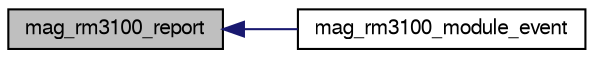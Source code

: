 digraph "mag_rm3100_report"
{
  edge [fontname="FreeSans",fontsize="10",labelfontname="FreeSans",labelfontsize="10"];
  node [fontname="FreeSans",fontsize="10",shape=record];
  rankdir="LR";
  Node1 [label="mag_rm3100_report",height=0.2,width=0.4,color="black", fillcolor="grey75", style="filled", fontcolor="black"];
  Node1 -> Node2 [dir="back",color="midnightblue",fontsize="10",style="solid",fontname="FreeSans"];
  Node2 [label="mag_rm3100_module_event",height=0.2,width=0.4,color="black", fillcolor="white", style="filled",URL="$mag__rm3100_8h.html#ae7e2acfe7a6a6c13d9ba58bce4dfb57d"];
}
